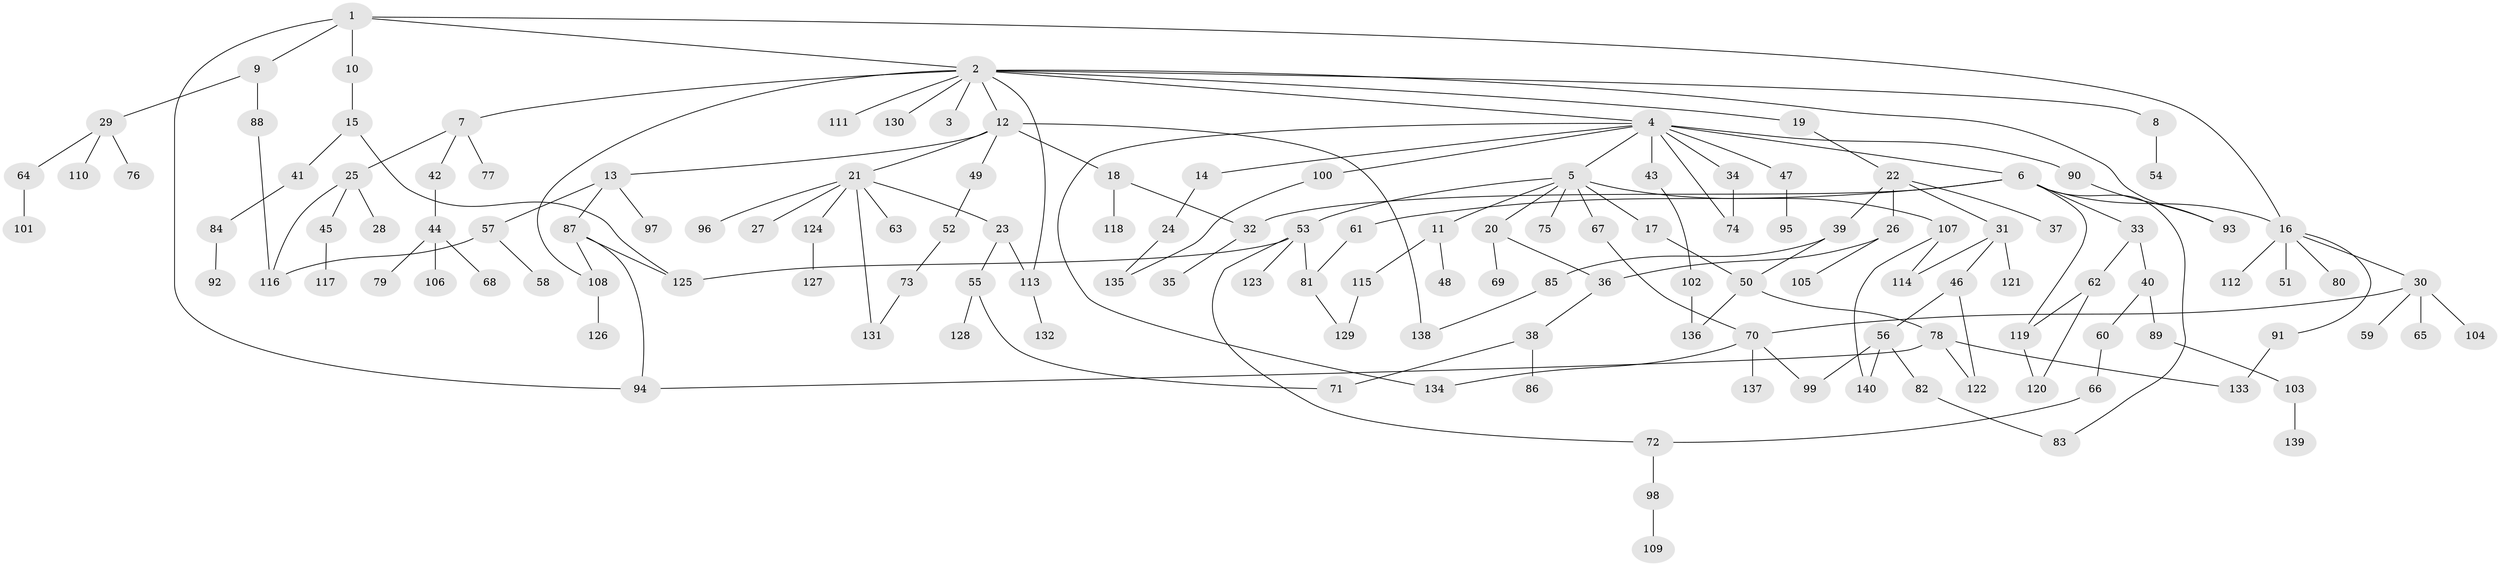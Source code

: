 // Generated by graph-tools (version 1.1) at 2025/25/03/09/25 03:25:32]
// undirected, 140 vertices, 171 edges
graph export_dot {
graph [start="1"]
  node [color=gray90,style=filled];
  1;
  2;
  3;
  4;
  5;
  6;
  7;
  8;
  9;
  10;
  11;
  12;
  13;
  14;
  15;
  16;
  17;
  18;
  19;
  20;
  21;
  22;
  23;
  24;
  25;
  26;
  27;
  28;
  29;
  30;
  31;
  32;
  33;
  34;
  35;
  36;
  37;
  38;
  39;
  40;
  41;
  42;
  43;
  44;
  45;
  46;
  47;
  48;
  49;
  50;
  51;
  52;
  53;
  54;
  55;
  56;
  57;
  58;
  59;
  60;
  61;
  62;
  63;
  64;
  65;
  66;
  67;
  68;
  69;
  70;
  71;
  72;
  73;
  74;
  75;
  76;
  77;
  78;
  79;
  80;
  81;
  82;
  83;
  84;
  85;
  86;
  87;
  88;
  89;
  90;
  91;
  92;
  93;
  94;
  95;
  96;
  97;
  98;
  99;
  100;
  101;
  102;
  103;
  104;
  105;
  106;
  107;
  108;
  109;
  110;
  111;
  112;
  113;
  114;
  115;
  116;
  117;
  118;
  119;
  120;
  121;
  122;
  123;
  124;
  125;
  126;
  127;
  128;
  129;
  130;
  131;
  132;
  133;
  134;
  135;
  136;
  137;
  138;
  139;
  140;
  1 -- 2;
  1 -- 9;
  1 -- 10;
  1 -- 16;
  1 -- 94;
  2 -- 3;
  2 -- 4;
  2 -- 7;
  2 -- 8;
  2 -- 12;
  2 -- 19;
  2 -- 93;
  2 -- 108;
  2 -- 111;
  2 -- 113;
  2 -- 130;
  4 -- 5;
  4 -- 6;
  4 -- 14;
  4 -- 34;
  4 -- 43;
  4 -- 47;
  4 -- 90;
  4 -- 100;
  4 -- 74;
  4 -- 134;
  5 -- 11;
  5 -- 17;
  5 -- 20;
  5 -- 53;
  5 -- 67;
  5 -- 75;
  5 -- 107;
  6 -- 33;
  6 -- 61;
  6 -- 119;
  6 -- 83;
  6 -- 32;
  6 -- 16;
  7 -- 25;
  7 -- 42;
  7 -- 77;
  8 -- 54;
  9 -- 29;
  9 -- 88;
  10 -- 15;
  11 -- 48;
  11 -- 115;
  12 -- 13;
  12 -- 18;
  12 -- 21;
  12 -- 49;
  12 -- 138;
  13 -- 57;
  13 -- 87;
  13 -- 97;
  14 -- 24;
  15 -- 41;
  15 -- 125;
  16 -- 30;
  16 -- 51;
  16 -- 80;
  16 -- 91;
  16 -- 112;
  17 -- 50;
  18 -- 32;
  18 -- 118;
  19 -- 22;
  20 -- 36;
  20 -- 69;
  21 -- 23;
  21 -- 27;
  21 -- 63;
  21 -- 96;
  21 -- 124;
  21 -- 131;
  22 -- 26;
  22 -- 31;
  22 -- 37;
  22 -- 39;
  23 -- 55;
  23 -- 113;
  24 -- 135;
  25 -- 28;
  25 -- 45;
  25 -- 116;
  26 -- 105;
  26 -- 36;
  29 -- 64;
  29 -- 76;
  29 -- 110;
  30 -- 59;
  30 -- 65;
  30 -- 70;
  30 -- 104;
  31 -- 46;
  31 -- 121;
  31 -- 114;
  32 -- 35;
  33 -- 40;
  33 -- 62;
  34 -- 74;
  36 -- 38;
  38 -- 71;
  38 -- 86;
  39 -- 85;
  39 -- 50;
  40 -- 60;
  40 -- 89;
  41 -- 84;
  42 -- 44;
  43 -- 102;
  44 -- 68;
  44 -- 79;
  44 -- 106;
  45 -- 117;
  46 -- 56;
  46 -- 122;
  47 -- 95;
  49 -- 52;
  50 -- 78;
  50 -- 136;
  52 -- 73;
  53 -- 123;
  53 -- 125;
  53 -- 81;
  53 -- 72;
  55 -- 128;
  55 -- 71;
  56 -- 82;
  56 -- 99;
  56 -- 140;
  57 -- 58;
  57 -- 116;
  60 -- 66;
  61 -- 81;
  62 -- 119;
  62 -- 120;
  64 -- 101;
  66 -- 72;
  67 -- 70;
  70 -- 134;
  70 -- 137;
  70 -- 99;
  72 -- 98;
  73 -- 131;
  78 -- 133;
  78 -- 122;
  78 -- 94;
  81 -- 129;
  82 -- 83;
  84 -- 92;
  85 -- 138;
  87 -- 94;
  87 -- 108;
  87 -- 125;
  88 -- 116;
  89 -- 103;
  90 -- 93;
  91 -- 133;
  98 -- 109;
  100 -- 135;
  102 -- 136;
  103 -- 139;
  107 -- 114;
  107 -- 140;
  108 -- 126;
  113 -- 132;
  115 -- 129;
  119 -- 120;
  124 -- 127;
}
